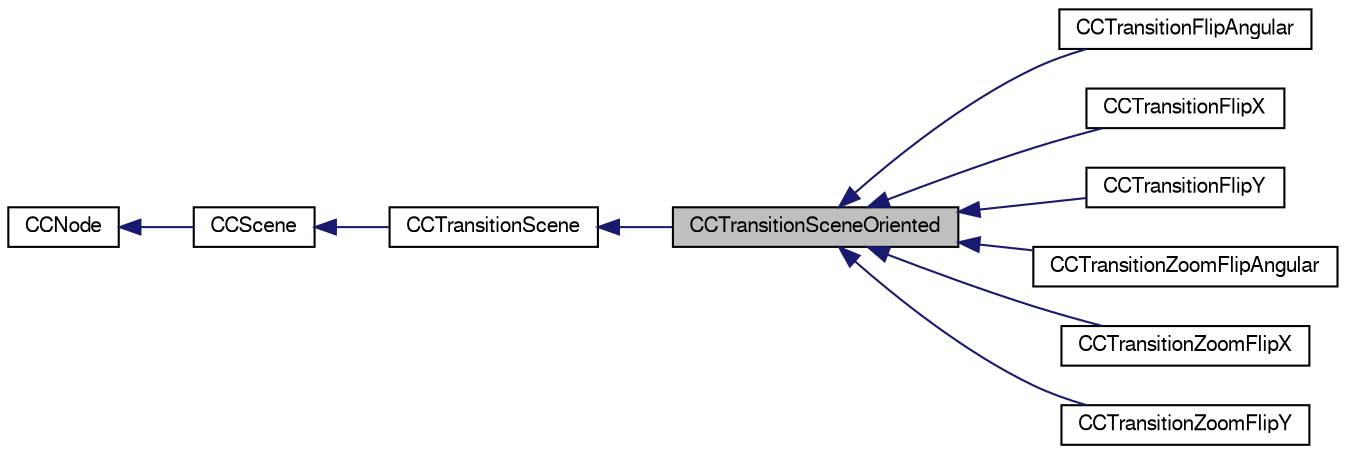 digraph G
{
  bgcolor="transparent";
  edge [fontname="FreeSans",fontsize="10",labelfontname="FreeSans",labelfontsize="10"];
  node [fontname="FreeSans",fontsize="10",shape=record];
  rankdir="LR";
  Node1 [label="CCTransitionSceneOriented",height=0.2,width=0.4,color="black", fillcolor="grey75", style="filled" fontcolor="black"];
  Node2 -> Node1 [dir="back",color="midnightblue",fontsize="10",style="solid",fontname="FreeSans"];
  Node2 [label="CCTransitionScene",height=0.2,width=0.4,color="black",URL="$interface_c_c_transition_scene.html"];
  Node3 -> Node2 [dir="back",color="midnightblue",fontsize="10",style="solid",fontname="FreeSans"];
  Node3 [label="CCScene",height=0.2,width=0.4,color="black",URL="$interface_c_c_scene.html"];
  Node4 -> Node3 [dir="back",color="midnightblue",fontsize="10",style="solid",fontname="FreeSans"];
  Node4 [label="CCNode",height=0.2,width=0.4,color="black",URL="$interface_c_c_node.html"];
  Node1 -> Node5 [dir="back",color="midnightblue",fontsize="10",style="solid",fontname="FreeSans"];
  Node5 [label="CCTransitionFlipAngular",height=0.2,width=0.4,color="black",URL="$interface_c_c_transition_flip_angular.html"];
  Node1 -> Node6 [dir="back",color="midnightblue",fontsize="10",style="solid",fontname="FreeSans"];
  Node6 [label="CCTransitionFlipX",height=0.2,width=0.4,color="black",URL="$interface_c_c_transition_flip_x.html"];
  Node1 -> Node7 [dir="back",color="midnightblue",fontsize="10",style="solid",fontname="FreeSans"];
  Node7 [label="CCTransitionFlipY",height=0.2,width=0.4,color="black",URL="$interface_c_c_transition_flip_y.html"];
  Node1 -> Node8 [dir="back",color="midnightblue",fontsize="10",style="solid",fontname="FreeSans"];
  Node8 [label="CCTransitionZoomFlipAngular",height=0.2,width=0.4,color="black",URL="$interface_c_c_transition_zoom_flip_angular.html"];
  Node1 -> Node9 [dir="back",color="midnightblue",fontsize="10",style="solid",fontname="FreeSans"];
  Node9 [label="CCTransitionZoomFlipX",height=0.2,width=0.4,color="black",URL="$interface_c_c_transition_zoom_flip_x.html"];
  Node1 -> Node10 [dir="back",color="midnightblue",fontsize="10",style="solid",fontname="FreeSans"];
  Node10 [label="CCTransitionZoomFlipY",height=0.2,width=0.4,color="black",URL="$interface_c_c_transition_zoom_flip_y.html"];
}
